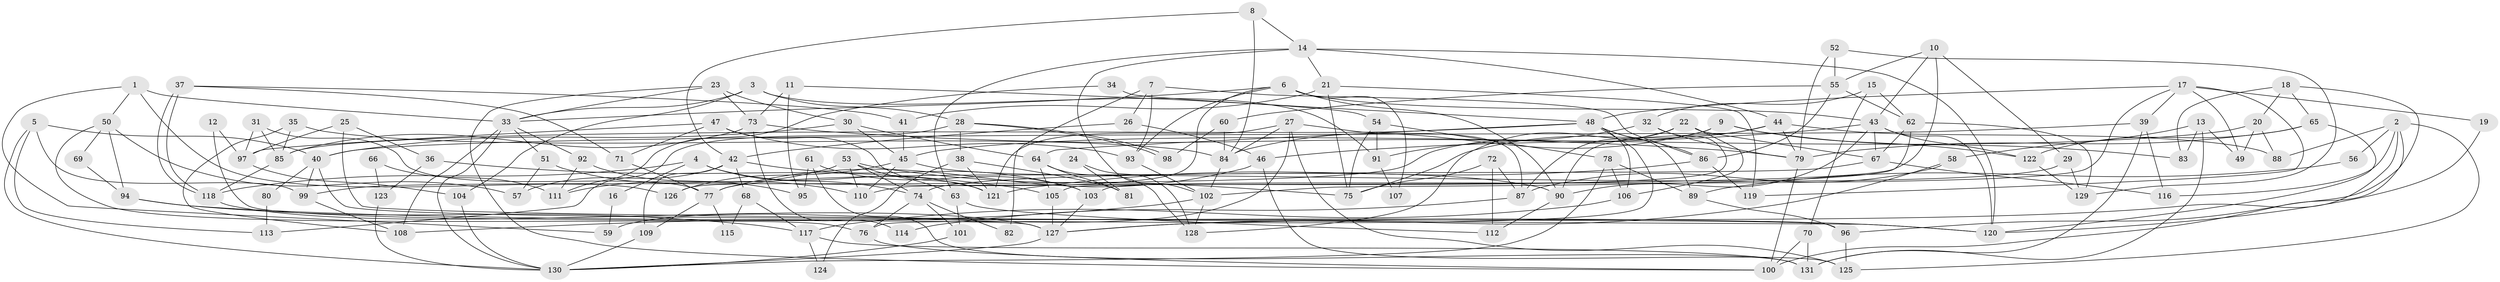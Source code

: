 // Generated by graph-tools (version 1.1) at 2025/36/03/09/25 02:36:05]
// undirected, 131 vertices, 262 edges
graph export_dot {
graph [start="1"]
  node [color=gray90,style=filled];
  1;
  2;
  3;
  4;
  5;
  6;
  7;
  8;
  9;
  10;
  11;
  12;
  13;
  14;
  15;
  16;
  17;
  18;
  19;
  20;
  21;
  22;
  23;
  24;
  25;
  26;
  27;
  28;
  29;
  30;
  31;
  32;
  33;
  34;
  35;
  36;
  37;
  38;
  39;
  40;
  41;
  42;
  43;
  44;
  45;
  46;
  47;
  48;
  49;
  50;
  51;
  52;
  53;
  54;
  55;
  56;
  57;
  58;
  59;
  60;
  61;
  62;
  63;
  64;
  65;
  66;
  67;
  68;
  69;
  70;
  71;
  72;
  73;
  74;
  75;
  76;
  77;
  78;
  79;
  80;
  81;
  82;
  83;
  84;
  85;
  86;
  87;
  88;
  89;
  90;
  91;
  92;
  93;
  94;
  95;
  96;
  97;
  98;
  99;
  100;
  101;
  102;
  103;
  104;
  105;
  106;
  107;
  108;
  109;
  110;
  111;
  112;
  113;
  114;
  115;
  116;
  117;
  118;
  119;
  120;
  121;
  122;
  123;
  124;
  125;
  126;
  127;
  128;
  129;
  130;
  131;
  1 -- 50;
  1 -- 33;
  1 -- 59;
  1 -- 126;
  2 -- 127;
  2 -- 100;
  2 -- 56;
  2 -- 88;
  2 -- 116;
  2 -- 125;
  3 -- 91;
  3 -- 33;
  3 -- 28;
  3 -- 104;
  4 -- 118;
  4 -- 74;
  4 -- 16;
  4 -- 121;
  5 -- 130;
  5 -- 99;
  5 -- 40;
  5 -- 113;
  6 -- 93;
  6 -- 90;
  6 -- 33;
  6 -- 43;
  6 -- 107;
  6 -- 126;
  7 -- 86;
  7 -- 93;
  7 -- 26;
  7 -- 82;
  8 -- 14;
  8 -- 84;
  8 -- 42;
  9 -- 84;
  9 -- 128;
  9 -- 83;
  9 -- 122;
  10 -- 55;
  10 -- 29;
  10 -- 43;
  10 -- 110;
  11 -- 73;
  11 -- 54;
  11 -- 95;
  12 -- 127;
  12 -- 97;
  13 -- 83;
  13 -- 49;
  13 -- 58;
  13 -- 131;
  14 -- 120;
  14 -- 21;
  14 -- 44;
  14 -- 63;
  14 -- 102;
  15 -- 70;
  15 -- 32;
  15 -- 62;
  16 -- 59;
  17 -- 103;
  17 -- 39;
  17 -- 19;
  17 -- 48;
  17 -- 49;
  17 -- 119;
  18 -- 20;
  18 -- 65;
  18 -- 83;
  18 -- 96;
  19 -- 120;
  20 -- 88;
  20 -- 45;
  20 -- 49;
  21 -- 75;
  21 -- 119;
  21 -- 41;
  22 -- 67;
  22 -- 87;
  22 -- 99;
  22 -- 106;
  23 -- 33;
  23 -- 73;
  23 -- 30;
  23 -- 100;
  24 -- 81;
  24 -- 128;
  25 -- 120;
  25 -- 97;
  25 -- 36;
  26 -- 46;
  26 -- 42;
  27 -- 125;
  27 -- 84;
  27 -- 59;
  27 -- 87;
  27 -- 121;
  28 -- 98;
  28 -- 98;
  28 -- 38;
  28 -- 113;
  29 -- 77;
  29 -- 129;
  30 -- 45;
  30 -- 40;
  30 -- 64;
  31 -- 97;
  31 -- 77;
  31 -- 85;
  32 -- 79;
  32 -- 105;
  32 -- 91;
  33 -- 108;
  33 -- 51;
  33 -- 92;
  33 -- 130;
  34 -- 48;
  34 -- 111;
  35 -- 85;
  35 -- 108;
  35 -- 84;
  36 -- 105;
  36 -- 123;
  37 -- 41;
  37 -- 118;
  37 -- 118;
  37 -- 71;
  38 -- 121;
  38 -- 81;
  38 -- 124;
  39 -- 40;
  39 -- 131;
  39 -- 116;
  40 -- 80;
  40 -- 96;
  40 -- 99;
  41 -- 45;
  42 -- 57;
  42 -- 68;
  42 -- 103;
  42 -- 109;
  43 -- 46;
  43 -- 67;
  43 -- 90;
  43 -- 120;
  43 -- 122;
  44 -- 79;
  44 -- 75;
  44 -- 88;
  44 -- 90;
  45 -- 90;
  45 -- 126;
  45 -- 110;
  46 -- 125;
  46 -- 77;
  47 -- 71;
  47 -- 121;
  47 -- 93;
  47 -- 97;
  48 -- 106;
  48 -- 64;
  48 -- 76;
  48 -- 85;
  48 -- 86;
  48 -- 89;
  50 -- 57;
  50 -- 76;
  50 -- 69;
  50 -- 94;
  51 -- 110;
  51 -- 57;
  52 -- 129;
  52 -- 55;
  52 -- 79;
  53 -- 110;
  53 -- 74;
  53 -- 63;
  53 -- 75;
  53 -- 111;
  54 -- 75;
  54 -- 78;
  54 -- 91;
  55 -- 62;
  55 -- 86;
  55 -- 60;
  56 -- 89;
  58 -- 87;
  58 -- 127;
  60 -- 84;
  60 -- 98;
  61 -- 103;
  61 -- 131;
  61 -- 95;
  62 -- 67;
  62 -- 102;
  62 -- 129;
  63 -- 101;
  63 -- 112;
  64 -- 81;
  64 -- 105;
  64 -- 128;
  65 -- 122;
  65 -- 79;
  65 -- 120;
  66 -- 111;
  66 -- 123;
  67 -- 116;
  67 -- 74;
  68 -- 117;
  68 -- 115;
  69 -- 94;
  70 -- 100;
  70 -- 131;
  71 -- 77;
  72 -- 75;
  72 -- 112;
  72 -- 87;
  73 -- 85;
  73 -- 79;
  73 -- 114;
  74 -- 101;
  74 -- 76;
  74 -- 82;
  76 -- 100;
  77 -- 109;
  77 -- 115;
  78 -- 89;
  78 -- 130;
  78 -- 106;
  79 -- 100;
  80 -- 113;
  84 -- 102;
  85 -- 118;
  86 -- 121;
  86 -- 119;
  87 -- 114;
  89 -- 96;
  90 -- 112;
  91 -- 107;
  92 -- 95;
  92 -- 111;
  93 -- 102;
  94 -- 120;
  94 -- 117;
  96 -- 125;
  97 -- 104;
  99 -- 108;
  101 -- 130;
  102 -- 108;
  102 -- 128;
  103 -- 127;
  104 -- 130;
  105 -- 127;
  106 -- 117;
  109 -- 130;
  117 -- 124;
  117 -- 131;
  118 -- 127;
  122 -- 129;
  123 -- 130;
  127 -- 130;
}
